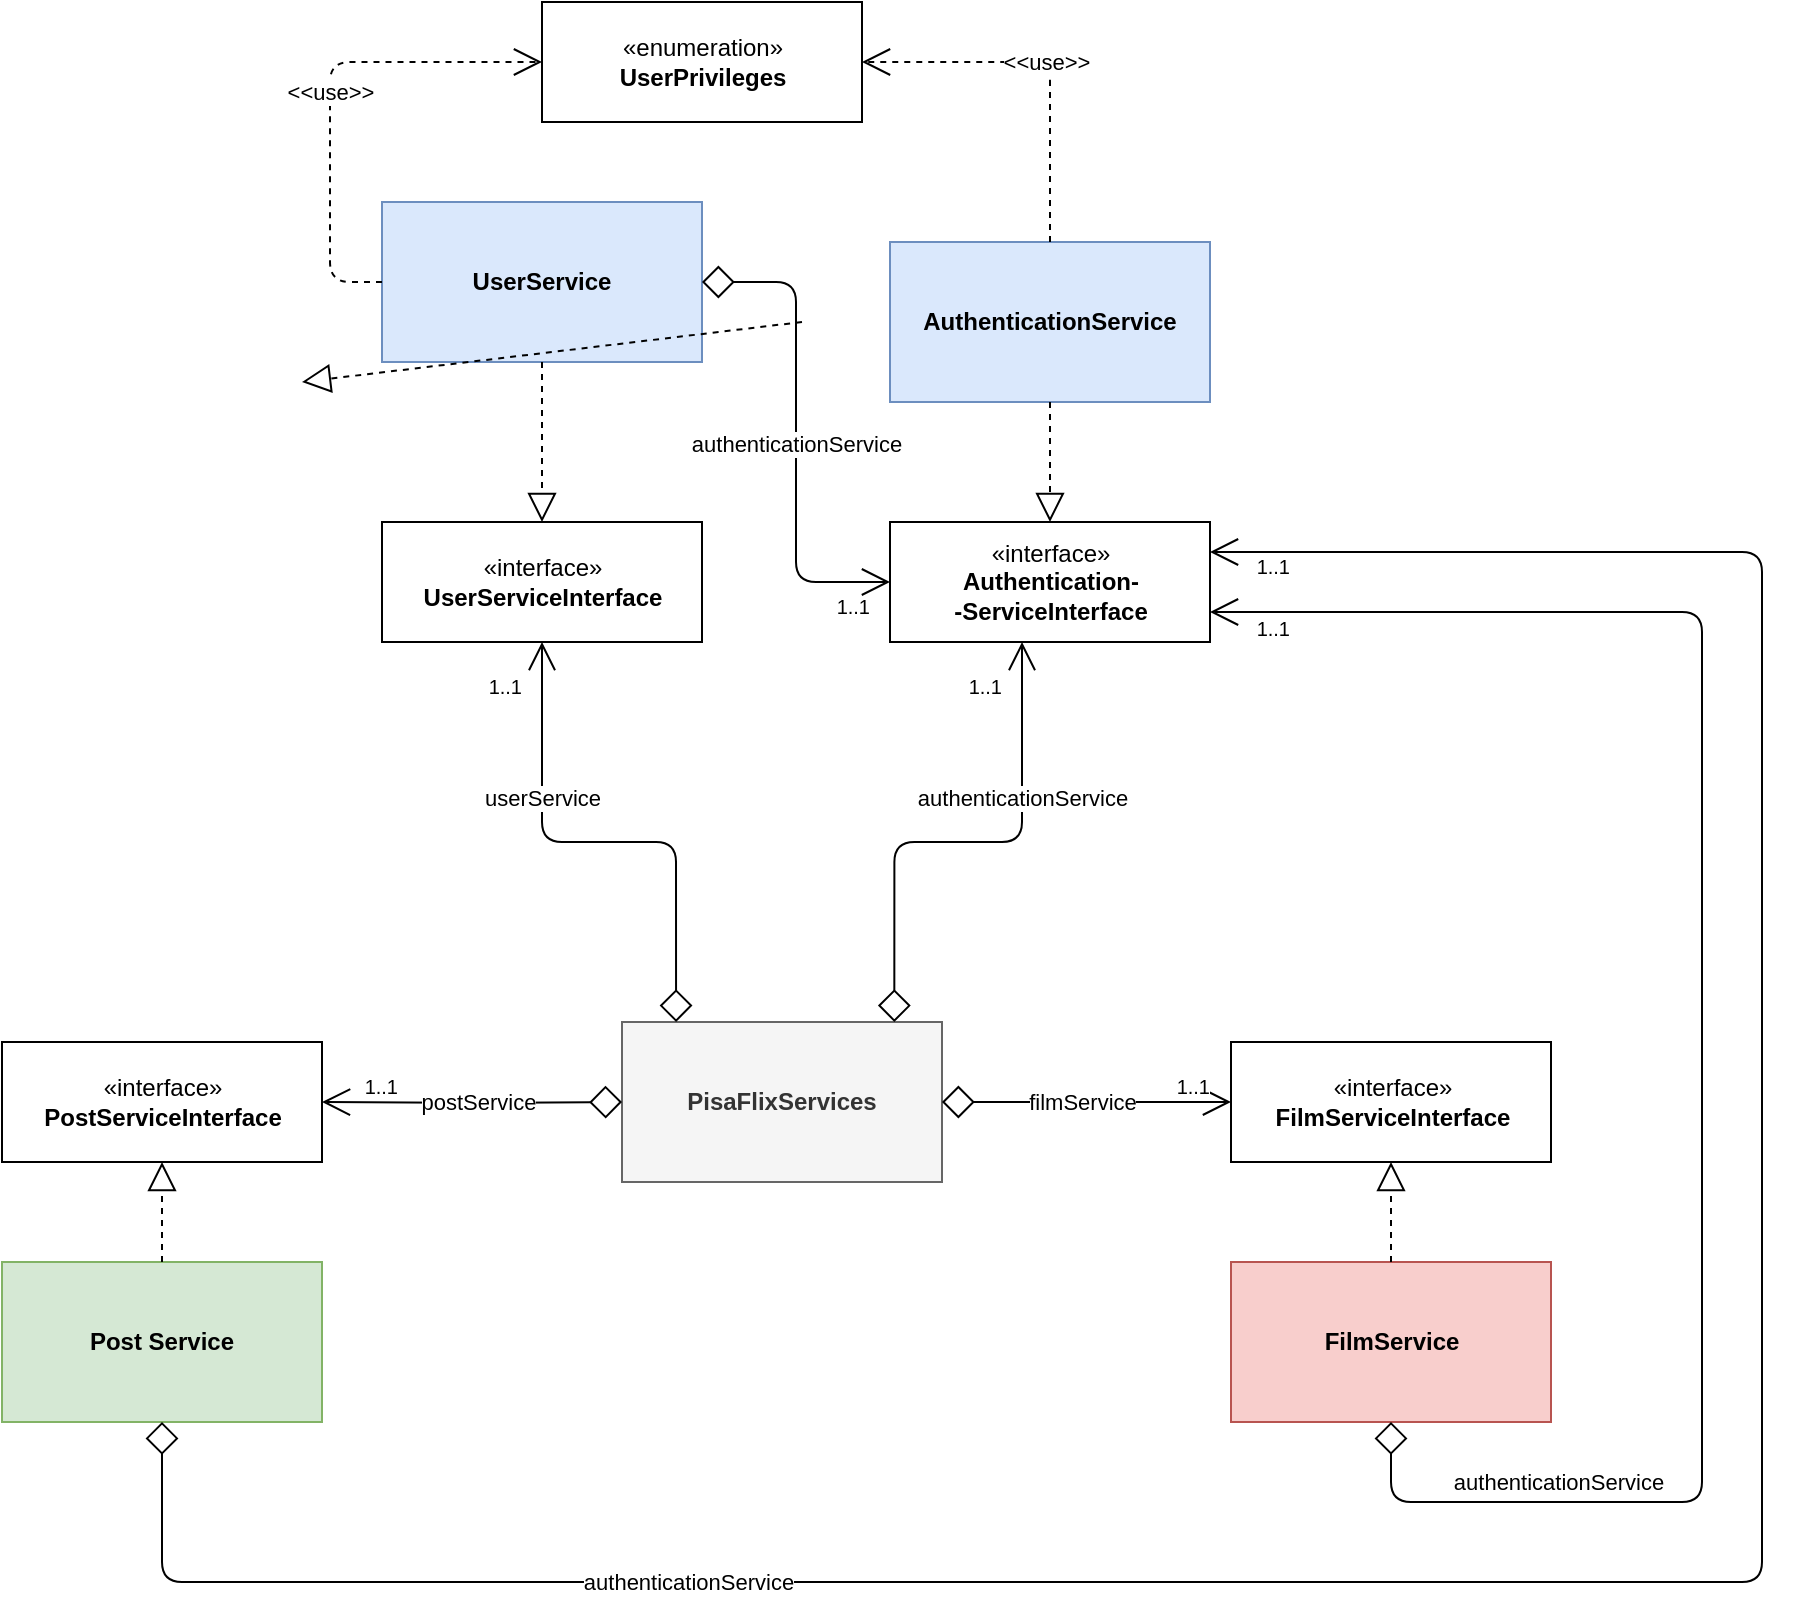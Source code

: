 <mxfile version="12.7.9" type="device"><diagram id="hhHQAxkFVFcu5HBrIuYZ" name="Pagina-1"><mxGraphModel dx="1583" dy="763" grid="1" gridSize="10" guides="1" tooltips="1" connect="1" arrows="1" fold="1" page="1" pageScale="1" pageWidth="827" pageHeight="1169" math="0" shadow="0"><root><mxCell id="0"/><mxCell id="1" parent="0"/><mxCell id="zyQoh2U11990ueIRkoxi-12" value="&lt;p style=&quot;margin: 0px ; margin-top: 4px ; text-align: center&quot;&gt;&lt;b&gt;&lt;br&gt;&lt;br&gt;AuthenticationService&lt;/b&gt;&lt;br&gt;&lt;/p&gt;" style="verticalAlign=top;align=left;overflow=fill;fontSize=12;fontFamily=Helvetica;html=1;fillColor=#dae8fc;strokeColor=#6c8ebf;" vertex="1" parent="1"><mxGeometry x="454" y="290" width="160" height="80" as="geometry"/></mxCell><mxCell id="zyQoh2U11990ueIRkoxi-14" value="&lt;p style=&quot;margin: 0px ; margin-top: 4px ; text-align: center&quot;&gt;&lt;b&gt;&lt;br&gt;&lt;br&gt;UserService&lt;/b&gt;&lt;br&gt;&lt;/p&gt;" style="verticalAlign=top;align=left;overflow=fill;fontSize=12;fontFamily=Helvetica;html=1;fillColor=#dae8fc;strokeColor=#6c8ebf;" vertex="1" parent="1"><mxGeometry x="200" y="270" width="160" height="80" as="geometry"/></mxCell><mxCell id="zyQoh2U11990ueIRkoxi-15" value="&lt;p style=&quot;margin: 0px ; margin-top: 4px ; text-align: center&quot;&gt;&lt;b&gt;&lt;br&gt;&lt;br&gt;FilmService&lt;/b&gt;&lt;br&gt;&lt;/p&gt;" style="verticalAlign=top;align=left;overflow=fill;fontSize=12;fontFamily=Helvetica;html=1;fillColor=#f8cecc;strokeColor=#b85450;" vertex="1" parent="1"><mxGeometry x="624.5" y="800" width="160" height="80" as="geometry"/></mxCell><mxCell id="zyQoh2U11990ueIRkoxi-16" value="&lt;p style=&quot;margin: 4px 0px 0px&quot;&gt;&lt;b&gt;&lt;br&gt;&lt;br&gt;PisaFlixServices&lt;/b&gt;&lt;br&gt;&lt;/p&gt;" style="verticalAlign=top;align=center;overflow=fill;fontSize=12;fontFamily=Helvetica;html=1;fillColor=#f5f5f5;strokeColor=#666666;fontColor=#333333;" vertex="1" parent="1"><mxGeometry x="320" y="680" width="160" height="80" as="geometry"/></mxCell><mxCell id="zyQoh2U11990ueIRkoxi-17" value="«interface»&lt;br&gt;&lt;b&gt;PostServiceInterface&lt;/b&gt;" style="html=1;" vertex="1" parent="1"><mxGeometry x="10" y="690" width="160" height="60" as="geometry"/></mxCell><mxCell id="zyQoh2U11990ueIRkoxi-21" value="«enumeration»&lt;br&gt;&lt;b&gt;UserPrivileges&lt;/b&gt;" style="html=1;" vertex="1" parent="1"><mxGeometry x="280" y="170" width="160" height="60" as="geometry"/></mxCell><mxCell id="zyQoh2U11990ueIRkoxi-22" value="«interface»&lt;br&gt;&lt;b&gt;Authentication-&lt;br&gt;-ServiceInterface&lt;/b&gt;" style="html=1;" vertex="1" parent="1"><mxGeometry x="454" y="430" width="160" height="60" as="geometry"/></mxCell><mxCell id="zyQoh2U11990ueIRkoxi-23" value="«interface»&lt;br&gt;&lt;b&gt;FilmServiceInterface&lt;/b&gt;" style="html=1;" vertex="1" parent="1"><mxGeometry x="624.5" y="690" width="160" height="60" as="geometry"/></mxCell><mxCell id="zyQoh2U11990ueIRkoxi-24" value="«interface»&lt;br&gt;&lt;b&gt;UserServiceInterface&lt;/b&gt;" style="html=1;" vertex="1" parent="1"><mxGeometry x="200" y="430" width="160" height="60" as="geometry"/></mxCell><mxCell id="zyQoh2U11990ueIRkoxi-25" value="&lt;p style=&quot;margin: 0px ; margin-top: 4px ; text-align: center&quot;&gt;&lt;b&gt;&lt;br&gt;&lt;br&gt;Post Service&lt;/b&gt;&lt;br&gt;&lt;/p&gt;" style="verticalAlign=top;align=left;overflow=fill;fontSize=12;fontFamily=Helvetica;html=1;fillColor=#d5e8d4;strokeColor=#82b366;" vertex="1" parent="1"><mxGeometry x="10" y="800" width="160" height="80" as="geometry"/></mxCell><mxCell id="zyQoh2U11990ueIRkoxi-26" value="" style="endArrow=block;dashed=1;endFill=0;endSize=12;html=1;entryX=0.5;entryY=1;entryDx=0;entryDy=0;exitX=0.5;exitY=0;exitDx=0;exitDy=0;" edge="1" parent="1" source="zyQoh2U11990ueIRkoxi-25" target="zyQoh2U11990ueIRkoxi-17"><mxGeometry width="160" relative="1" as="geometry"><mxPoint x="150" y="780" as="sourcePoint"/><mxPoint x="170" y="900" as="targetPoint"/></mxGeometry></mxCell><mxCell id="zyQoh2U11990ueIRkoxi-27" value="postService" style="endArrow=open;html=1;endSize=12;startArrow=diamond;startSize=14;startFill=0;edgeStyle=orthogonalEdgeStyle;entryX=1;entryY=0.5;entryDx=0;entryDy=0;" edge="1" parent="1" target="zyQoh2U11990ueIRkoxi-17"><mxGeometry x="0.969" y="78" relative="1" as="geometry"><mxPoint x="320" y="720" as="sourcePoint"/><mxPoint x="172" y="720" as="targetPoint"/><Array as="points"/><mxPoint x="75" y="-78" as="offset"/></mxGeometry></mxCell><mxCell id="zyQoh2U11990ueIRkoxi-28" value="" style="resizable=0;html=1;align=left;verticalAlign=top;labelBackgroundColor=#ffffff;fontSize=10;" connectable="0" vertex="1" parent="zyQoh2U11990ueIRkoxi-27"><mxGeometry x="-1" relative="1" as="geometry"/></mxCell><mxCell id="zyQoh2U11990ueIRkoxi-29" value="1..1" style="resizable=0;html=1;align=right;verticalAlign=top;labelBackgroundColor=#ffffff;fontSize=10;" connectable="0" vertex="1" parent="zyQoh2U11990ueIRkoxi-27"><mxGeometry x="1" relative="1" as="geometry"><mxPoint x="38.3" y="-19.7" as="offset"/></mxGeometry></mxCell><mxCell id="zyQoh2U11990ueIRkoxi-34" value="filmService" style="endArrow=open;html=1;endSize=12;startArrow=diamond;startSize=14;startFill=0;edgeStyle=orthogonalEdgeStyle;exitX=1;exitY=0.5;exitDx=0;exitDy=0;entryX=0;entryY=0.5;entryDx=0;entryDy=0;" edge="1" parent="1" source="zyQoh2U11990ueIRkoxi-16" target="zyQoh2U11990ueIRkoxi-23"><mxGeometry x="-0.031" relative="1" as="geometry"><mxPoint x="410" y="610.167" as="sourcePoint"/><mxPoint x="580" y="670" as="targetPoint"/><Array as="points"/><mxPoint as="offset"/></mxGeometry></mxCell><mxCell id="zyQoh2U11990ueIRkoxi-35" value="" style="resizable=0;html=1;align=left;verticalAlign=top;labelBackgroundColor=#ffffff;fontSize=10;" connectable="0" vertex="1" parent="zyQoh2U11990ueIRkoxi-34"><mxGeometry x="-1" relative="1" as="geometry"/></mxCell><mxCell id="zyQoh2U11990ueIRkoxi-36" value="1..1" style="resizable=0;html=1;align=right;verticalAlign=top;labelBackgroundColor=#ffffff;fontSize=10;" connectable="0" vertex="1" parent="zyQoh2U11990ueIRkoxi-34"><mxGeometry x="1" relative="1" as="geometry"><mxPoint x="-10.5" y="-20" as="offset"/></mxGeometry></mxCell><mxCell id="zyQoh2U11990ueIRkoxi-37" value="" style="endArrow=block;dashed=1;endFill=0;endSize=12;html=1;entryX=0.5;entryY=1;entryDx=0;entryDy=0;exitX=0.5;exitY=0;exitDx=0;exitDy=0;" edge="1" parent="1" source="zyQoh2U11990ueIRkoxi-15" target="zyQoh2U11990ueIRkoxi-23"><mxGeometry width="160" relative="1" as="geometry"><mxPoint x="474.5" y="810.0" as="sourcePoint"/><mxPoint x="474.5" y="770.0" as="targetPoint"/></mxGeometry></mxCell><mxCell id="zyQoh2U11990ueIRkoxi-38" value="" style="endArrow=block;dashed=1;endFill=0;endSize=12;html=1;entryX=0.5;entryY=0;entryDx=0;entryDy=0;exitX=0.5;exitY=1;exitDx=0;exitDy=0;" edge="1" parent="1" source="zyQoh2U11990ueIRkoxi-12" target="zyQoh2U11990ueIRkoxi-22"><mxGeometry width="160" relative="1" as="geometry"><mxPoint x="304" y="840.0" as="sourcePoint"/><mxPoint x="304" y="800.0" as="targetPoint"/></mxGeometry></mxCell><mxCell id="zyQoh2U11990ueIRkoxi-39" value="" style="endArrow=block;dashed=1;endFill=0;endSize=12;html=1;entryX=0.5;entryY=0;entryDx=0;entryDy=0;exitX=0.5;exitY=1;exitDx=0;exitDy=0;" edge="1" parent="1" source="zyQoh2U11990ueIRkoxi-14" target="zyQoh2U11990ueIRkoxi-24"><mxGeometry width="160" relative="1" as="geometry"><mxPoint x="544" y="360" as="sourcePoint"/><mxPoint x="544" y="400" as="targetPoint"/></mxGeometry></mxCell><mxCell id="zyQoh2U11990ueIRkoxi-40" value="" style="endArrow=block;dashed=1;endFill=0;endSize=12;html=1;entryX=0.5;entryY=0;entryDx=0;entryDy=0;exitX=0.5;exitY=1;exitDx=0;exitDy=0;" edge="1" parent="1" source="zyQoh2U11990ueIRkoxi-18"><mxGeometry width="160" relative="1" as="geometry"><mxPoint x="410" y="330" as="sourcePoint"/><mxPoint x="160" y="360" as="targetPoint"/></mxGeometry></mxCell><mxCell id="zyQoh2U11990ueIRkoxi-44" value="userService" style="endArrow=open;html=1;endSize=12;startArrow=diamond;startSize=14;startFill=0;edgeStyle=orthogonalEdgeStyle;exitX=0.169;exitY=0;exitDx=0;exitDy=0;entryX=0.5;entryY=1;entryDx=0;entryDy=0;exitPerimeter=0;" edge="1" parent="1" source="zyQoh2U11990ueIRkoxi-16" target="zyQoh2U11990ueIRkoxi-24"><mxGeometry x="0.394" relative="1" as="geometry"><mxPoint x="330" y="550.167" as="sourcePoint"/><mxPoint x="170" y="430.167" as="targetPoint"/><Array as="points"><mxPoint x="347" y="590"/><mxPoint x="280" y="590"/></Array><mxPoint as="offset"/></mxGeometry></mxCell><mxCell id="zyQoh2U11990ueIRkoxi-45" value="" style="resizable=0;html=1;align=left;verticalAlign=top;labelBackgroundColor=#ffffff;fontSize=10;" connectable="0" vertex="1" parent="zyQoh2U11990ueIRkoxi-44"><mxGeometry x="-1" relative="1" as="geometry"/></mxCell><mxCell id="zyQoh2U11990ueIRkoxi-46" value="1..1" style="resizable=0;html=1;align=right;verticalAlign=top;labelBackgroundColor=#ffffff;fontSize=10;" connectable="0" vertex="1" parent="zyQoh2U11990ueIRkoxi-44"><mxGeometry x="1" relative="1" as="geometry"><mxPoint x="-10" y="10" as="offset"/></mxGeometry></mxCell><mxCell id="zyQoh2U11990ueIRkoxi-47" value="authenticationService" style="endArrow=open;html=1;endSize=12;startArrow=diamond;startSize=14;startFill=0;edgeStyle=orthogonalEdgeStyle;exitX=0.851;exitY=0;exitDx=0;exitDy=0;exitPerimeter=0;" edge="1" parent="1" source="zyQoh2U11990ueIRkoxi-16" target="zyQoh2U11990ueIRkoxi-22"><mxGeometry x="0.387" relative="1" as="geometry"><mxPoint x="410" y="530" as="sourcePoint"/><mxPoint x="410" y="430" as="targetPoint"/><Array as="points"><mxPoint x="456" y="590"/><mxPoint x="520" y="590"/></Array><mxPoint as="offset"/></mxGeometry></mxCell><mxCell id="zyQoh2U11990ueIRkoxi-48" value="" style="resizable=0;html=1;align=left;verticalAlign=top;labelBackgroundColor=#ffffff;fontSize=10;" connectable="0" vertex="1" parent="zyQoh2U11990ueIRkoxi-47"><mxGeometry x="-1" relative="1" as="geometry"/></mxCell><mxCell id="zyQoh2U11990ueIRkoxi-49" value="1..1" style="resizable=0;html=1;align=right;verticalAlign=top;labelBackgroundColor=#ffffff;fontSize=10;" connectable="0" vertex="1" parent="zyQoh2U11990ueIRkoxi-47"><mxGeometry x="1" relative="1" as="geometry"><mxPoint x="-10" y="10" as="offset"/></mxGeometry></mxCell><mxCell id="zyQoh2U11990ueIRkoxi-50" value="&amp;lt;&amp;lt;use&amp;gt;&amp;gt;" style="endArrow=open;endSize=12;dashed=1;html=1;exitX=0;exitY=0.5;exitDx=0;exitDy=0;entryX=0;entryY=0.5;entryDx=0;entryDy=0;" edge="1" parent="1" source="zyQoh2U11990ueIRkoxi-14" target="zyQoh2U11990ueIRkoxi-21"><mxGeometry width="160" relative="1" as="geometry"><mxPoint x="34" y="80" as="sourcePoint"/><mxPoint x="134" y="80" as="targetPoint"/><Array as="points"><mxPoint x="174" y="310"/><mxPoint x="174" y="200"/></Array></mxGeometry></mxCell><mxCell id="zyQoh2U11990ueIRkoxi-51" value="authenticationService" style="endArrow=open;html=1;endSize=12;startArrow=diamond;startSize=14;startFill=0;edgeStyle=orthogonalEdgeStyle;exitX=0.5;exitY=1;exitDx=0;exitDy=0;entryX=1;entryY=0.25;entryDx=0;entryDy=0;" edge="1" parent="1" source="zyQoh2U11990ueIRkoxi-25" target="zyQoh2U11990ueIRkoxi-22"><mxGeometry x="-0.59" relative="1" as="geometry"><mxPoint x="489.571" y="550.286" as="sourcePoint"/><mxPoint x="649.571" y="430.286" as="targetPoint"/><Array as="points"><mxPoint x="90" y="960"/><mxPoint x="890" y="960"/><mxPoint x="890" y="445"/></Array><mxPoint as="offset"/></mxGeometry></mxCell><mxCell id="zyQoh2U11990ueIRkoxi-52" value="" style="resizable=0;html=1;align=left;verticalAlign=top;labelBackgroundColor=#ffffff;fontSize=10;" connectable="0" vertex="1" parent="zyQoh2U11990ueIRkoxi-51"><mxGeometry x="-1" relative="1" as="geometry"/></mxCell><mxCell id="zyQoh2U11990ueIRkoxi-53" value="1..1" style="resizable=0;html=1;align=right;verticalAlign=top;labelBackgroundColor=#ffffff;fontSize=10;" connectable="0" vertex="1" parent="zyQoh2U11990ueIRkoxi-51"><mxGeometry x="1" relative="1" as="geometry"><mxPoint x="40" y="-5" as="offset"/></mxGeometry></mxCell><mxCell id="zyQoh2U11990ueIRkoxi-54" value="authenticationService" style="endArrow=open;html=1;endSize=12;startArrow=diamond;startSize=14;startFill=0;edgeStyle=orthogonalEdgeStyle;exitX=0.5;exitY=1;exitDx=0;exitDy=0;entryX=1;entryY=0.75;entryDx=0;entryDy=0;" edge="1" parent="1" source="zyQoh2U11990ueIRkoxi-15" target="zyQoh2U11990ueIRkoxi-22"><mxGeometry x="-0.721" y="10" relative="1" as="geometry"><mxPoint x="169.765" y="889.706" as="sourcePoint"/><mxPoint x="729.765" y="385" as="targetPoint"/><Array as="points"><mxPoint x="705" y="920"/><mxPoint x="860" y="920"/><mxPoint x="860" y="475"/></Array><mxPoint as="offset"/></mxGeometry></mxCell><mxCell id="zyQoh2U11990ueIRkoxi-55" value="1..1" style="resizable=0;html=1;align=right;verticalAlign=top;labelBackgroundColor=#ffffff;fontSize=10;" connectable="0" vertex="1" parent="zyQoh2U11990ueIRkoxi-54"><mxGeometry x="1" relative="1" as="geometry"><mxPoint x="40" y="-4" as="offset"/></mxGeometry></mxCell><mxCell id="zyQoh2U11990ueIRkoxi-56" value="" style="resizable=0;html=1;align=left;verticalAlign=top;labelBackgroundColor=#ffffff;fontSize=10;" connectable="0" vertex="1" parent="zyQoh2U11990ueIRkoxi-54"><mxGeometry x="-1" relative="1" as="geometry"/></mxCell><mxCell id="zyQoh2U11990ueIRkoxi-60" value="authenticationService" style="endArrow=open;html=1;endSize=12;startArrow=diamond;startSize=14;startFill=0;edgeStyle=orthogonalEdgeStyle;exitX=1;exitY=0.5;exitDx=0;exitDy=0;entryX=0;entryY=0.5;entryDx=0;entryDy=0;" edge="1" parent="1" source="zyQoh2U11990ueIRkoxi-14" target="zyQoh2U11990ueIRkoxi-22"><mxGeometry x="0.051" relative="1" as="geometry"><mxPoint x="383.714" y="580.286" as="sourcePoint"/><mxPoint x="543.714" y="460.286" as="targetPoint"/><Array as="points"/><mxPoint as="offset"/></mxGeometry></mxCell><mxCell id="zyQoh2U11990ueIRkoxi-61" value="" style="resizable=0;html=1;align=left;verticalAlign=top;labelBackgroundColor=#ffffff;fontSize=10;" connectable="0" vertex="1" parent="zyQoh2U11990ueIRkoxi-60"><mxGeometry x="-1" relative="1" as="geometry"/></mxCell><mxCell id="zyQoh2U11990ueIRkoxi-62" value="1..1" style="resizable=0;html=1;align=right;verticalAlign=top;labelBackgroundColor=#ffffff;fontSize=10;" connectable="0" vertex="1" parent="zyQoh2U11990ueIRkoxi-60"><mxGeometry x="1" relative="1" as="geometry"><mxPoint x="-10" as="offset"/></mxGeometry></mxCell><mxCell id="zyQoh2U11990ueIRkoxi-63" value="&amp;lt;&amp;lt;use&amp;gt;&amp;gt;" style="endArrow=open;endSize=12;dashed=1;html=1;exitX=0.5;exitY=0;exitDx=0;exitDy=0;entryX=1;entryY=0.5;entryDx=0;entryDy=0;" edge="1" parent="1" source="zyQoh2U11990ueIRkoxi-12" target="zyQoh2U11990ueIRkoxi-21"><mxGeometry width="160" relative="1" as="geometry"><mxPoint x="224" y="320" as="sourcePoint"/><mxPoint x="224" y="210" as="targetPoint"/><Array as="points"><mxPoint x="534" y="200"/></Array></mxGeometry></mxCell></root></mxGraphModel></diagram></mxfile>